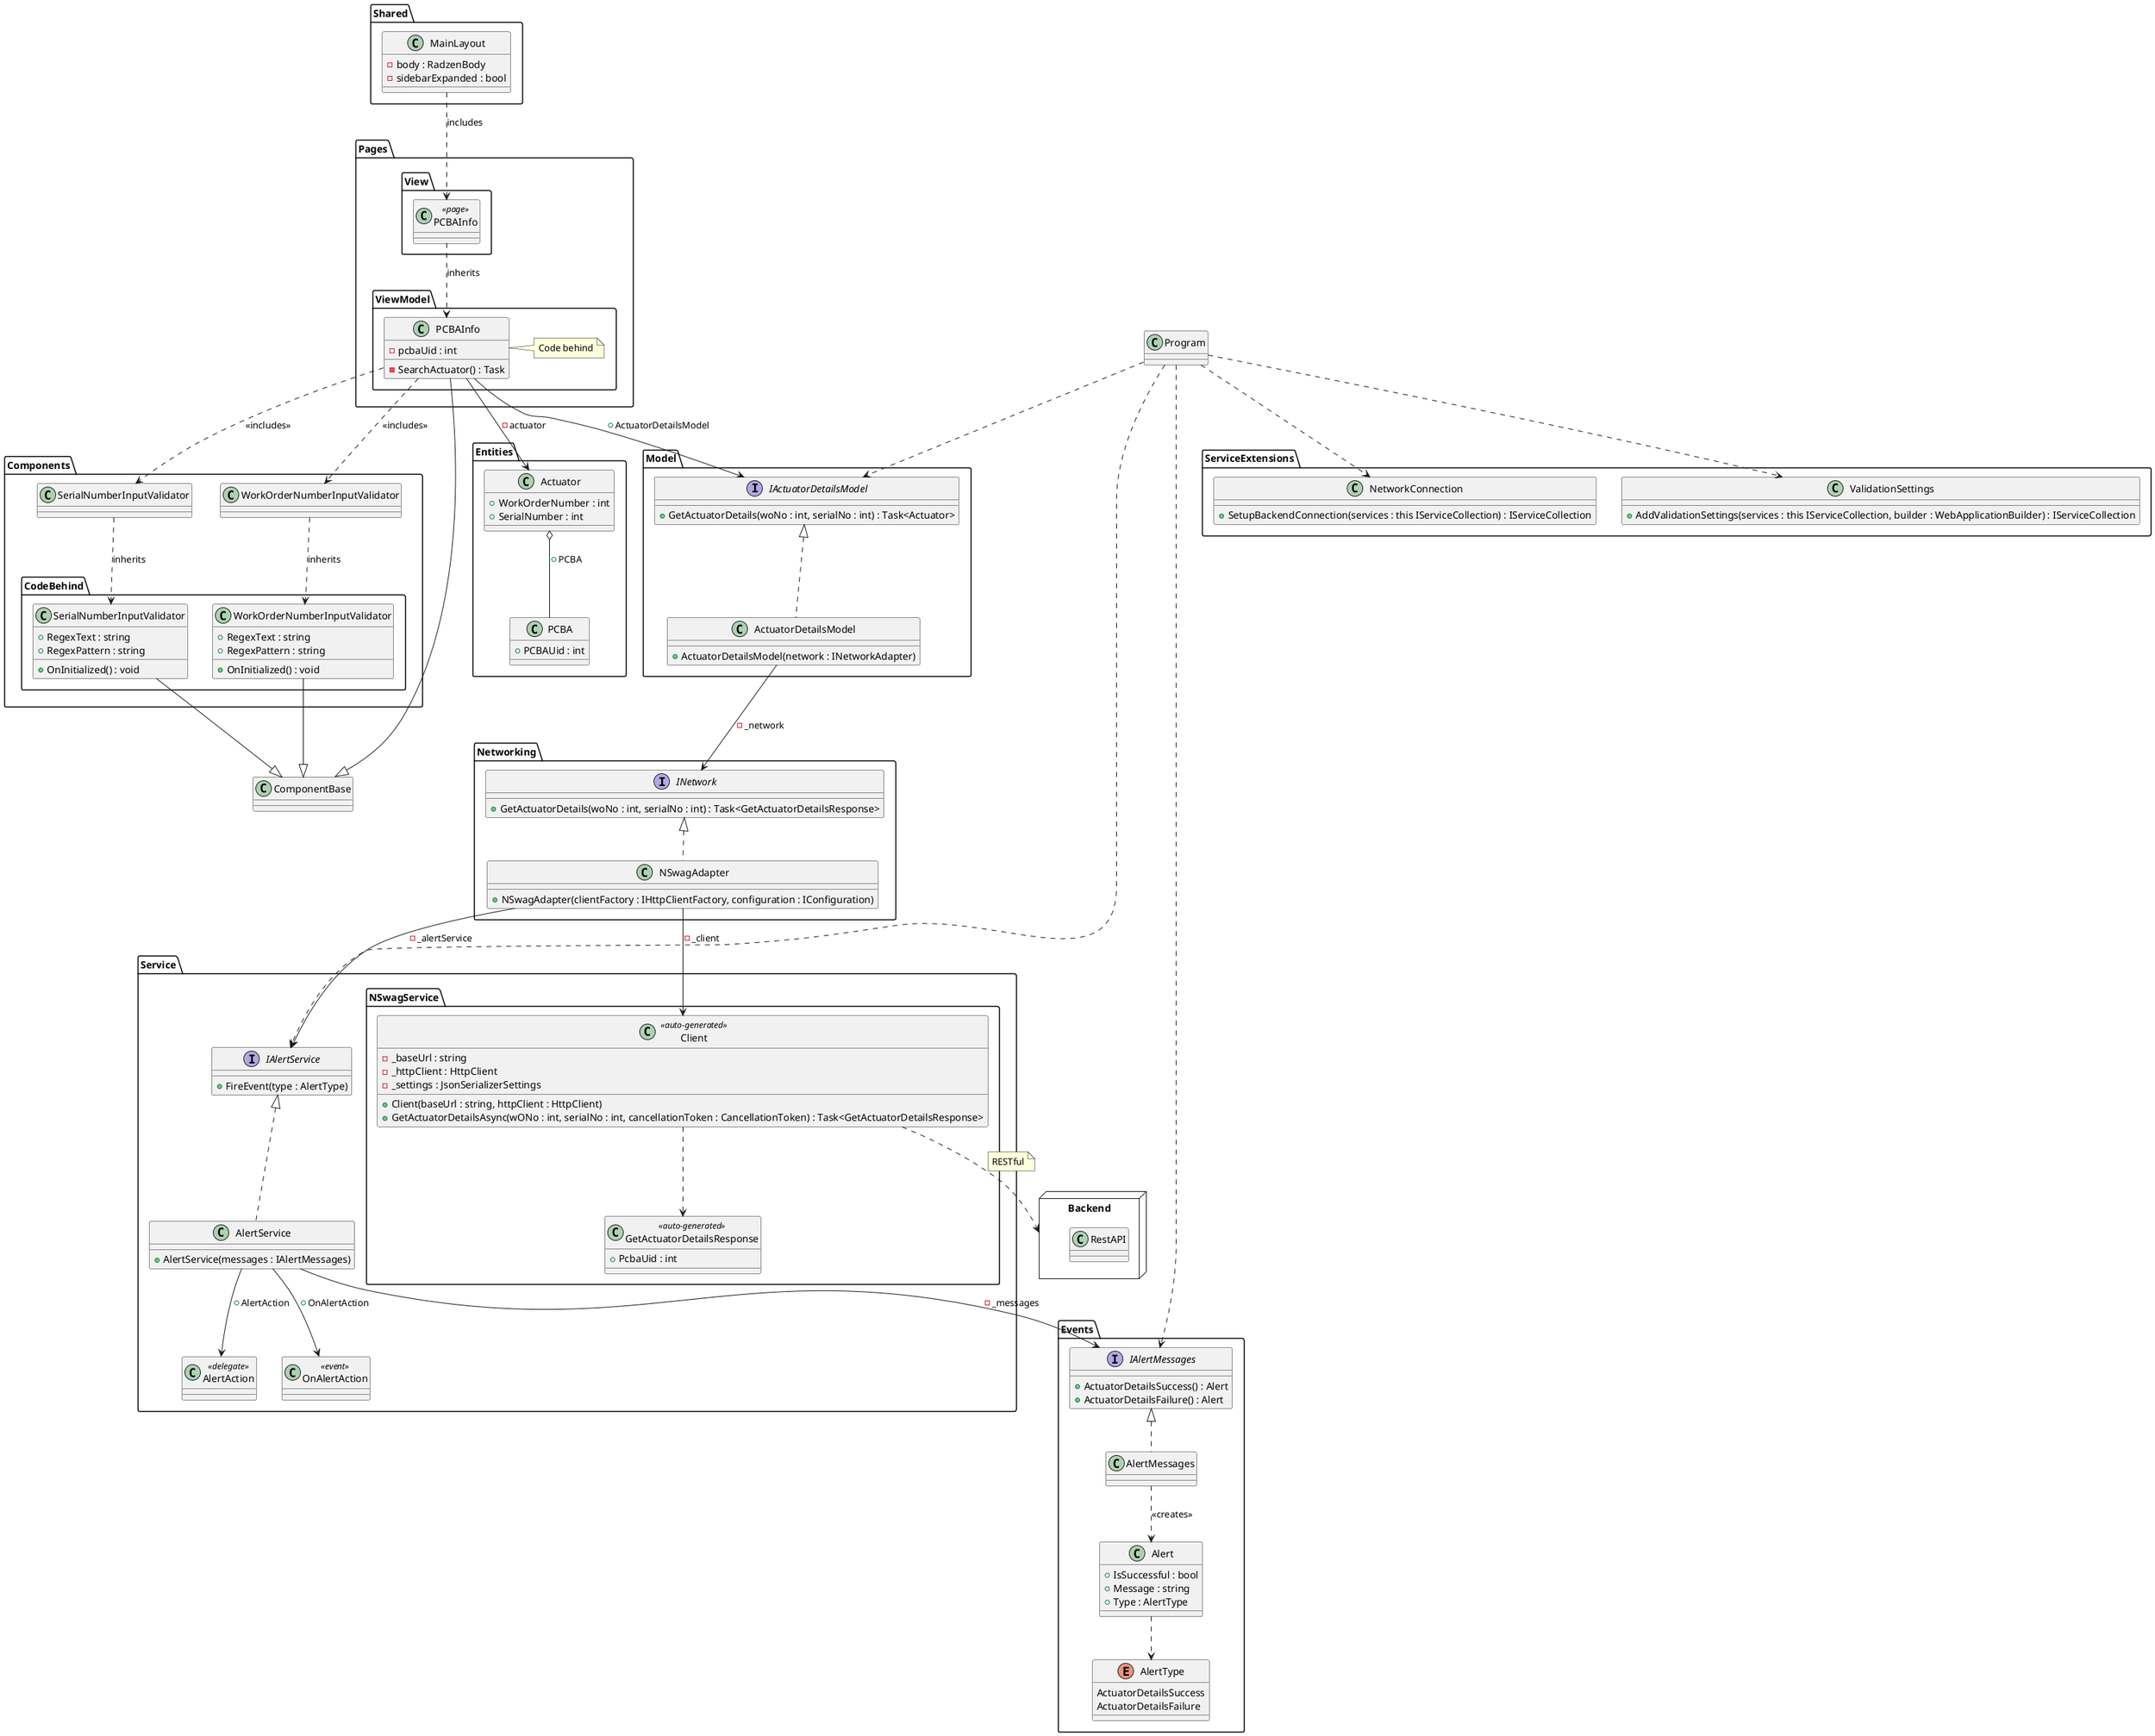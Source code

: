 @startuml

class Program {
    
}

package "ServiceExtensions" {
    class NetworkConnection {
        +SetupBackendConnection(services : this IServiceCollection) : IServiceCollection
    }
    class ValidationSettings {
        +AddValidationSettings(services : this IServiceCollection, builder : WebApplicationBuilder) : IServiceCollection
    }
}

Program ..> NetworkConnection
Program ..> ValidationSettings

package "Shared" {
    class MainLayout {
    -body : RadzenBody
    -sidebarExpanded : bool
    }
}

package "Pages" {
    package "View" {
        class PCBAInfo <<page>> {}
    }
    package "ViewModel" {
        class PCBAInfo {
            -pcbaUid : int
            -SearchActuator() : Task
        }
        note right
            Code behind
        end note
    }
}

class ComponentBase {}

package "Components" {
    package "CodeBehind" {
        class SerialNumberInputValidator {
            +RegexText : string
            +RegexPattern : string
            +OnInitialized() : void
        }
        
        class WorkOrderNumberInputValidator {
            +RegexText : string
            +RegexPattern : string
            +OnInitialized() : void
        }
    }
    class SerialNumberInputValidator {}
    class WorkOrderNumberInputValidator {}
}

package "Entities" {
    class Actuator {
        +WorkOrderNumber : int
        +SerialNumber : int
    }
    
    class PCBA {
        +PCBAUid : int
    }
    
    Actuator o-- PCBA : +PCBA
}

package "Model" {
    interface IActuatorDetailsModel {
        +GetActuatorDetails(woNo : int, serialNo : int) : Task<Actuator>
    }
    
    class ActuatorDetailsModel {
        +ActuatorDetailsModel(network : INetworkAdapter)
    }
    
    IActuatorDetailsModel <|.. ActuatorDetailsModel
}

package "Networking" {
    interface INetwork {
        +GetActuatorDetails(woNo : int, serialNo : int) : Task<GetActuatorDetailsResponse>
    }
    
    class NSwagAdapter {
        +NSwagAdapter(clientFactory : IHttpClientFactory, configuration : IConfiguration)
    }
    
    INetwork <|.. NSwagAdapter
}

package "Service" {
    package "NSwagService" {
        class Client <<auto-generated>> {
            -_baseUrl : string
            -_httpClient : HttpClient
            -_settings : JsonSerializerSettings      
            +Client(baseUrl : string, httpClient : HttpClient) 
            +GetActuatorDetailsAsync(wONo : int, serialNo : int, cancellationToken : CancellationToken) : Task<GetActuatorDetailsResponse>
        }
        
        class GetActuatorDetailsResponse <<auto-generated>> {
            +PcbaUid : int
        }
        
        Client ..> GetActuatorDetailsResponse
    }
    
    interface IAlertService {
        +FireEvent(type : AlertType)
    }
    
    class AlertService {
        +AlertService(messages : IAlertMessages)
    }
    
    IAlertService <|.. AlertService
    
    class AlertAction <<delegate>> {}
    class OnAlertAction <<event>> {}
    
    AlertService --> AlertAction : +AlertAction
    AlertService --> OnAlertAction : +OnAlertAction
}

package "Events" {
    interface IAlertMessages {
        +ActuatorDetailsSuccess() : Alert
        +ActuatorDetailsFailure() : Alert
    }
    
    class AlertMessages {
    }
    
    IAlertMessages <|.. AlertMessages
    
    class Alert {
        +IsSuccessful : bool
        +Message : string
        +Type : AlertType
    }
    
    enum AlertType {
        ActuatorDetailsSuccess
        ActuatorDetailsFailure
    }
    
    Alert ..> AlertType
    AlertMessages ..> Alert : <<creates>>
}

package Backend <<Node>> {
    class RestAPI {} 
}

Shared.MainLayout ..> Pages.View.PCBAInfo : includes
Pages.View.PCBAInfo ..> Pages.ViewModel.PCBAInfo : inherits
Pages.ViewModel.PCBAInfo --> Actuator : -actuator
Pages.ViewModel.PCBAInfo --> IActuatorDetailsModel : +ActuatorDetailsModel
Pages.ViewModel.PCBAInfo ..> Components.SerialNumberInputValidator : <<includes>>
Pages.ViewModel.PCBAInfo ..> Components.WorkOrderNumberInputValidator : <<includes>>
Components.SerialNumberInputValidator ..> Components.CodeBehind.SerialNumberInputValidator : inherits
Components.WorkOrderNumberInputValidator ..> Components.CodeBehind.WorkOrderNumberInputValidator : inherits
ActuatorDetailsModel --> INetwork : -_network
NSwagAdapter --> Client : -_client
AlertService --> Events.IAlertMessages : -_messages
NSwagAdapter --> IAlertService : -_alertService
Client ..> Backend
note right on link
    RESTful
end note
Program ..> IActuatorDetailsModel
Program ..> IAlertMessages
Program ..> IAlertService
Pages.ViewModel.PCBAInfo --|> ComponentBase
Components.CodeBehind.SerialNumberInputValidator --|> ComponentBase
Components.CodeBehind.WorkOrderNumberInputValidator --|> ComponentBase

@enduml